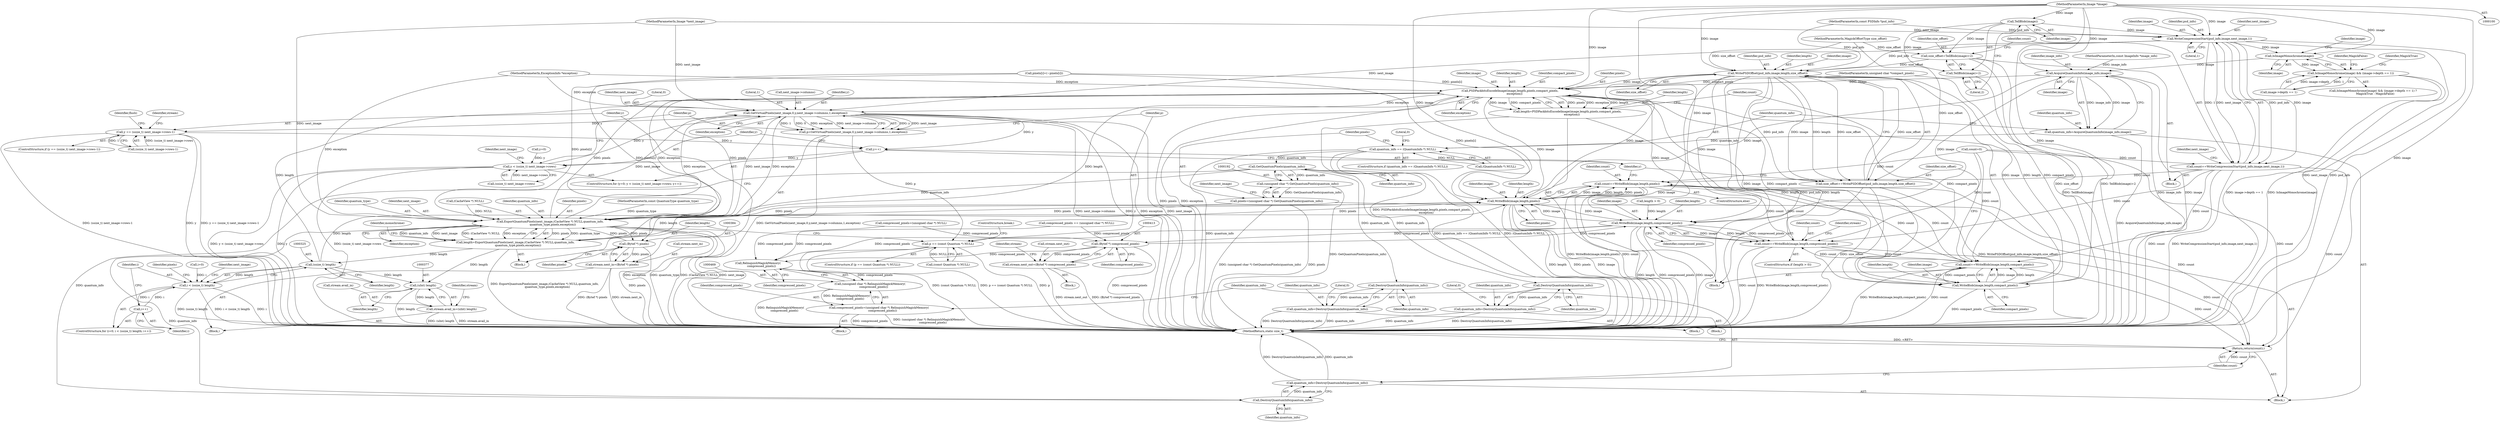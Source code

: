 digraph "1_ImageMagick_91cc3f36f2ccbd485a0456bab9aebe63b635da88@pointer" {
"1000103" [label="(MethodParameterIn,Image *image)"];
"1000142" [label="(Call,TellBlob(image))"];
"1000139" [label="(Call,size_offset=TellBlob(image)+2)"];
"1000359" [label="(Call,WritePSDOffset(psd_info,image,length,size_offset))"];
"1000345" [label="(Call,PSDPackbitsEncodeImage(image,length,pixels,compact_pixels,\n          exception))"];
"1000287" [label="(Call,GetVirtualPixels(next_image,0,y,next_image->columns,1,exception))"];
"1000282" [label="(Call,y++)"];
"1000275" [label="(Call,y < (ssize_t) next_image->rows)"];
"1000285" [label="(Call,p=GetVirtualPixels(next_image,0,y,next_image->columns,1,exception))"];
"1000297" [label="(Call,p == (const Quantum *) NULL)"];
"1000305" [label="(Call,ExportQuantumPixels(next_image,(CacheView *) NULL,quantum_info,\n      quantum_type,pixels,exception))"];
"1000303" [label="(Call,length=ExportQuantumPixels(next_image,(CacheView *) NULL,quantum_info,\n      quantum_type,pixels,exception))"];
"1000324" [label="(Call,(ssize_t) length)"];
"1000322" [label="(Call,i < (ssize_t) length)"];
"1000327" [label="(Call,i++)"];
"1000376" [label="(Call,(uInt) length)"];
"1000372" [label="(Call,stream.avail_in=(uInt) length)"];
"1000450" [label="(Call,WriteBlob(image,length,pixels))"];
"1000438" [label="(Call,WriteBlob(image,length,compressed_pixels))"];
"1000412" [label="(Call,(Bytef *) compressed_pixels)"];
"1000408" [label="(Call,stream.next_out=(Bytef *) compressed_pixels)"];
"1000470" [label="(Call,RelinquishMagickMemory(\n        compressed_pixels))"];
"1000468" [label="(Call,(unsigned char *) RelinquishMagickMemory(\n        compressed_pixels))"];
"1000466" [label="(Call,compressed_pixels=(unsigned char *) RelinquishMagickMemory(\n        compressed_pixels))"];
"1000436" [label="(Call,count+=WriteBlob(image,length,compressed_pixels))"];
"1000351" [label="(Call,count+=WriteBlob(image,length,compact_pixels))"];
"1000448" [label="(Call,count+=WriteBlob(image,length,pixels))"];
"1000476" [label="(Return,return(count);)"];
"1000383" [label="(Call,(Bytef *) pixels)"];
"1000379" [label="(Call,stream.next_in=(Bytef *) pixels)"];
"1000474" [label="(Call,DestroyQuantumInfo(quantum_info))"];
"1000472" [label="(Call,quantum_info=DestroyQuantumInfo(quantum_info))"];
"1000387" [label="(Call,y == (ssize_t) next_image->rows-1)"];
"1000343" [label="(Call,length=PSDPackbitsEncodeImage(image,length,pixels,compact_pixels,\n          exception))"];
"1000353" [label="(Call,WriteBlob(image,length,compact_pixels))"];
"1000357" [label="(Call,size_offset+=WritePSDOffset(psd_info,image,length,size_offset))"];
"1000141" [label="(Call,TellBlob(image)+2)"];
"1000147" [label="(Call,WriteCompressionStart(psd_info,image,next_image,1))"];
"1000145" [label="(Call,count+=WriteCompressionStart(psd_info,image,next_image,1))"];
"1000167" [label="(Call,IsImageMonochrome(image))"];
"1000166" [label="(Call,IsImageMonochrome(image) && (image->depth == 1))"];
"1000178" [label="(Call,AcquireQuantumInfo(image_info,image))"];
"1000176" [label="(Call,quantum_info=AcquireQuantumInfo(image_info,image))"];
"1000182" [label="(Call,quantum_info == (QuantumInfo *) NULL)"];
"1000193" [label="(Call,GetQuantumPixels(quantum_info))"];
"1000191" [label="(Call,(unsigned char *) GetQuantumPixels(quantum_info))"];
"1000189" [label="(Call,pixels=(unsigned char *) GetQuantumPixels(quantum_info))"];
"1000220" [label="(Call,DestroyQuantumInfo(quantum_info))"];
"1000218" [label="(Call,quantum_info=DestroyQuantumInfo(quantum_info))"];
"1000267" [label="(Call,DestroyQuantumInfo(quantum_info))"];
"1000265" [label="(Call,quantum_info=DestroyQuantumInfo(quantum_info))"];
"1000379" [label="(Call,stream.next_in=(Bytef *) pixels)"];
"1000360" [label="(Identifier,psd_info)"];
"1000438" [label="(Call,WriteBlob(image,length,compressed_pixels))"];
"1000146" [label="(Identifier,count)"];
"1000339" [label="(Identifier,next_image)"];
"1000460" [label="(Block,)"];
"1000311" [label="(Identifier,quantum_type)"];
"1000145" [label="(Call,count+=WriteCompressionStart(psd_info,image,next_image,1))"];
"1000386" [label="(ControlStructure,if (y == (ssize_t) next_image->rows-1))"];
"1000376" [label="(Call,(uInt) length)"];
"1000193" [label="(Call,GetQuantumPixels(quantum_info))"];
"1000183" [label="(Identifier,quantum_info)"];
"1000436" [label="(Call,count+=WriteBlob(image,length,compressed_pixels))"];
"1000285" [label="(Call,p=GetVirtualPixels(next_image,0,y,next_image->columns,1,exception))"];
"1000287" [label="(Call,GetVirtualPixels(next_image,0,y,next_image->columns,1,exception))"];
"1000265" [label="(Call,quantum_info=DestroyQuantumInfo(quantum_info))"];
"1000419" [label="(Identifier,stream)"];
"1000150" [label="(Identifier,next_image)"];
"1000295" [label="(Identifier,exception)"];
"1000271" [label="(ControlStructure,for (y=0; y < (ssize_t) next_image->rows; y++))"];
"1000318" [label="(ControlStructure,for (i=0; i < (ssize_t) length; i++))"];
"1000346" [label="(Identifier,image)"];
"1000166" [label="(Call,IsImageMonochrome(image) && (image->depth == 1))"];
"1000331" [label="(Identifier,pixels)"];
"1000181" [label="(ControlStructure,if (quantum_info == (QuantumInfo *) NULL))"];
"1000294" [label="(Literal,1)"];
"1000190" [label="(Identifier,pixels)"];
"1000194" [label="(Identifier,quantum_info)"];
"1000403" [label="(Identifier,stream)"];
"1000343" [label="(Call,length=PSDPackbitsEncodeImage(image,length,pixels,compact_pixels,\n          exception))"];
"1000373" [label="(Call,stream.avail_in)"];
"1000276" [label="(Identifier,y)"];
"1000362" [label="(Identifier,length)"];
"1000188" [label="(Literal,0)"];
"1000351" [label="(Call,count+=WriteBlob(image,length,compact_pixels))"];
"1000447" [label="(ControlStructure,else)"];
"1000102" [label="(MethodParameterIn,const ImageInfo *image_info)"];
"1000453" [label="(Identifier,pixels)"];
"1000179" [label="(Identifier,image_info)"];
"1000139" [label="(Call,size_offset=TellBlob(image)+2)"];
"1000439" [label="(Identifier,image)"];
"1000347" [label="(Identifier,length)"];
"1000219" [label="(Identifier,quantum_info)"];
"1000283" [label="(Identifier,y)"];
"1000286" [label="(Identifier,p)"];
"1000470" [label="(Call,RelinquishMagickMemory(\n        compressed_pixels))"];
"1000277" [label="(Call,(ssize_t) next_image->rows)"];
"1000472" [label="(Call,quantum_info=DestroyQuantumInfo(quantum_info))"];
"1000326" [label="(Identifier,length)"];
"1000322" [label="(Call,i < (ssize_t) length)"];
"1000212" [label="(Call,compressed_pixels == (unsigned char *) NULL)"];
"1000189" [label="(Call,pixels=(unsigned char *) GetQuantumPixels(quantum_info))"];
"1000352" [label="(Identifier,count)"];
"1000383" [label="(Call,(Bytef *) pixels)"];
"1000284" [label="(Block,)"];
"1000296" [label="(ControlStructure,if (p == (const Quantum *) NULL))"];
"1000175" [label="(Identifier,MagickFalse)"];
"1000355" [label="(Identifier,length)"];
"1000168" [label="(Identifier,image)"];
"1000305" [label="(Call,ExportQuantumPixels(next_image,(CacheView *) NULL,quantum_info,\n      quantum_type,pixels,exception))"];
"1000147" [label="(Call,WriteCompressionStart(psd_info,image,next_image,1))"];
"1000451" [label="(Identifier,image)"];
"1000412" [label="(Call,(Bytef *) compressed_pixels)"];
"1000476" [label="(Return,return(count);)"];
"1000457" [label="(Identifier,next_image)"];
"1000297" [label="(Call,p == (const Quantum *) NULL)"];
"1000388" [label="(Identifier,y)"];
"1000312" [label="(Identifier,pixels)"];
"1000359" [label="(Call,WritePSDOffset(psd_info,image,length,size_offset))"];
"1000138" [label="(Block,)"];
"1000477" [label="(Identifier,count)"];
"1000109" [label="(MethodParameterIn,ExceptionInfo *exception)"];
"1000223" [label="(Literal,0)"];
"1000387" [label="(Call,y == (ssize_t) next_image->rows-1)"];
"1000363" [label="(Identifier,size_offset)"];
"1000450" [label="(Call,WriteBlob(image,length,pixels))"];
"1000349" [label="(Identifier,compact_pixels)"];
"1000103" [label="(MethodParameterIn,Image *image)"];
"1000291" [label="(Call,next_image->columns)"];
"1000110" [label="(Block,)"];
"1000107" [label="(MethodParameterIn,MagickOffsetType size_offset)"];
"1000371" [label="(Block,)"];
"1000316" [label="(Identifier,monochrome)"];
"1000182" [label="(Call,quantum_info == (QuantumInfo *) NULL)"];
"1000290" [label="(Identifier,y)"];
"1000270" [label="(Literal,0)"];
"1000105" [label="(MethodParameterIn,const QuantumType quantum_type)"];
"1000123" [label="(Call,compressed_pixels=(unsigned char *) NULL)"];
"1000131" [label="(Call,count=0)"];
"1000414" [label="(Identifier,compressed_pixels)"];
"1000302" [label="(ControlStructure,break;)"];
"1000327" [label="(Call,i++)"];
"1000344" [label="(Identifier,length)"];
"1000140" [label="(Identifier,size_offset)"];
"1000165" [label="(Call,IsImageMonochrome(image) && (image->depth == 1) ?\n     MagickTrue : MagickFalse)"];
"1000372" [label="(Call,stream.avail_in=(uInt) length)"];
"1000350" [label="(Identifier,exception)"];
"1000354" [label="(Identifier,image)"];
"1000400" [label="(Block,)"];
"1000303" [label="(Call,length=ExportQuantumPixels(next_image,(CacheView *) NULL,quantum_info,\n      quantum_type,pixels,exception))"];
"1000221" [label="(Identifier,quantum_info)"];
"1000342" [label="(Block,)"];
"1000282" [label="(Call,y++)"];
"1000319" [label="(Call,i=0)"];
"1000356" [label="(Identifier,compact_pixels)"];
"1000155" [label="(Identifier,next_image)"];
"1000408" [label="(Call,stream.next_out=(Bytef *) compressed_pixels)"];
"1000144" [label="(Literal,2)"];
"1000218" [label="(Call,quantum_info=DestroyQuantumInfo(quantum_info))"];
"1000143" [label="(Identifier,image)"];
"1000177" [label="(Identifier,quantum_info)"];
"1000381" [label="(Identifier,stream)"];
"1000167" [label="(Call,IsImageMonochrome(image))"];
"1000357" [label="(Call,size_offset+=WritePSDOffset(psd_info,image,length,size_offset))"];
"1000184" [label="(Call,(QuantumInfo *) NULL)"];
"1000473" [label="(Identifier,quantum_info)"];
"1000174" [label="(Identifier,MagickTrue)"];
"1000474" [label="(Call,DestroyQuantumInfo(quantum_info))"];
"1000324" [label="(Call,(ssize_t) length)"];
"1000452" [label="(Identifier,length)"];
"1000432" [label="(ControlStructure,if (length > 0))"];
"1000106" [label="(MethodParameterIn,unsigned char *compact_pixels)"];
"1000437" [label="(Identifier,count)"];
"1000358" [label="(Identifier,size_offset)"];
"1000267" [label="(Call,DestroyQuantumInfo(quantum_info))"];
"1000466" [label="(Call,compressed_pixels=(unsigned char *) RelinquishMagickMemory(\n        compressed_pixels))"];
"1000298" [label="(Identifier,p)"];
"1000397" [label="(Identifier,flush)"];
"1000171" [label="(Identifier,image)"];
"1000191" [label="(Call,(unsigned char *) GetQuantumPixels(quantum_info))"];
"1000101" [label="(MethodParameterIn,const PSDInfo *psd_info)"];
"1000323" [label="(Identifier,i)"];
"1000149" [label="(Identifier,image)"];
"1000151" [label="(Literal,1)"];
"1000272" [label="(Call,y=0)"];
"1000264" [label="(Block,)"];
"1000141" [label="(Call,TellBlob(image)+2)"];
"1000361" [label="(Identifier,image)"];
"1000313" [label="(Identifier,exception)"];
"1000266" [label="(Identifier,quantum_info)"];
"1000389" [label="(Call,(ssize_t) next_image->rows-1)"];
"1000268" [label="(Identifier,quantum_info)"];
"1000142" [label="(Call,TellBlob(image))"];
"1000348" [label="(Identifier,pixels)"];
"1000329" [label="(Call,pixels[i]=(~pixels[i]))"];
"1000353" [label="(Call,WriteBlob(image,length,compact_pixels))"];
"1000444" [label="(Identifier,stream)"];
"1000304" [label="(Identifier,length)"];
"1000380" [label="(Call,stream.next_in)"];
"1000467" [label="(Identifier,compressed_pixels)"];
"1000306" [label="(Identifier,next_image)"];
"1000176" [label="(Call,quantum_info=AcquireQuantumInfo(image_info,image))"];
"1000288" [label="(Identifier,next_image)"];
"1000275" [label="(Call,y < (ssize_t) next_image->rows)"];
"1000385" [label="(Identifier,pixels)"];
"1000299" [label="(Call,(const Quantum *) NULL)"];
"1000180" [label="(Identifier,image)"];
"1000148" [label="(Identifier,psd_info)"];
"1000198" [label="(Identifier,next_image)"];
"1000378" [label="(Identifier,length)"];
"1000478" [label="(MethodReturn,static size_t)"];
"1000289" [label="(Literal,0)"];
"1000178" [label="(Call,AcquireQuantumInfo(image_info,image))"];
"1000449" [label="(Identifier,count)"];
"1000220" [label="(Call,DestroyQuantumInfo(quantum_info))"];
"1000433" [label="(Call,length > 0)"];
"1000441" [label="(Identifier,compressed_pixels)"];
"1000307" [label="(Call,(CacheView *) NULL)"];
"1000328" [label="(Identifier,i)"];
"1000468" [label="(Call,(unsigned char *) RelinquishMagickMemory(\n        compressed_pixels))"];
"1000169" [label="(Call,image->depth == 1)"];
"1000217" [label="(Block,)"];
"1000471" [label="(Identifier,compressed_pixels)"];
"1000475" [label="(Identifier,quantum_info)"];
"1000310" [label="(Identifier,quantum_info)"];
"1000104" [label="(MethodParameterIn,Image *next_image)"];
"1000409" [label="(Call,stream.next_out)"];
"1000345" [label="(Call,PSDPackbitsEncodeImage(image,length,pixels,compact_pixels,\n          exception))"];
"1000448" [label="(Call,count+=WriteBlob(image,length,pixels))"];
"1000440" [label="(Identifier,length)"];
"1000103" -> "1000100"  [label="AST: "];
"1000103" -> "1000478"  [label="DDG: image"];
"1000103" -> "1000142"  [label="DDG: image"];
"1000103" -> "1000147"  [label="DDG: image"];
"1000103" -> "1000167"  [label="DDG: image"];
"1000103" -> "1000178"  [label="DDG: image"];
"1000103" -> "1000345"  [label="DDG: image"];
"1000103" -> "1000353"  [label="DDG: image"];
"1000103" -> "1000359"  [label="DDG: image"];
"1000103" -> "1000438"  [label="DDG: image"];
"1000103" -> "1000450"  [label="DDG: image"];
"1000142" -> "1000141"  [label="AST: "];
"1000142" -> "1000143"  [label="CFG: "];
"1000143" -> "1000142"  [label="AST: "];
"1000144" -> "1000142"  [label="CFG: "];
"1000142" -> "1000139"  [label="DDG: image"];
"1000142" -> "1000141"  [label="DDG: image"];
"1000142" -> "1000147"  [label="DDG: image"];
"1000139" -> "1000138"  [label="AST: "];
"1000139" -> "1000141"  [label="CFG: "];
"1000140" -> "1000139"  [label="AST: "];
"1000141" -> "1000139"  [label="AST: "];
"1000146" -> "1000139"  [label="CFG: "];
"1000139" -> "1000478"  [label="DDG: TellBlob(image)+2"];
"1000139" -> "1000478"  [label="DDG: size_offset"];
"1000107" -> "1000139"  [label="DDG: size_offset"];
"1000139" -> "1000359"  [label="DDG: size_offset"];
"1000359" -> "1000357"  [label="AST: "];
"1000359" -> "1000363"  [label="CFG: "];
"1000360" -> "1000359"  [label="AST: "];
"1000361" -> "1000359"  [label="AST: "];
"1000362" -> "1000359"  [label="AST: "];
"1000363" -> "1000359"  [label="AST: "];
"1000357" -> "1000359"  [label="CFG: "];
"1000359" -> "1000478"  [label="DDG: image"];
"1000359" -> "1000478"  [label="DDG: psd_info"];
"1000359" -> "1000478"  [label="DDG: length"];
"1000359" -> "1000345"  [label="DDG: image"];
"1000359" -> "1000357"  [label="DDG: psd_info"];
"1000359" -> "1000357"  [label="DDG: image"];
"1000359" -> "1000357"  [label="DDG: length"];
"1000359" -> "1000357"  [label="DDG: size_offset"];
"1000147" -> "1000359"  [label="DDG: psd_info"];
"1000101" -> "1000359"  [label="DDG: psd_info"];
"1000353" -> "1000359"  [label="DDG: image"];
"1000353" -> "1000359"  [label="DDG: length"];
"1000357" -> "1000359"  [label="DDG: size_offset"];
"1000107" -> "1000359"  [label="DDG: size_offset"];
"1000359" -> "1000438"  [label="DDG: image"];
"1000359" -> "1000450"  [label="DDG: image"];
"1000345" -> "1000343"  [label="AST: "];
"1000345" -> "1000350"  [label="CFG: "];
"1000346" -> "1000345"  [label="AST: "];
"1000347" -> "1000345"  [label="AST: "];
"1000348" -> "1000345"  [label="AST: "];
"1000349" -> "1000345"  [label="AST: "];
"1000350" -> "1000345"  [label="AST: "];
"1000343" -> "1000345"  [label="CFG: "];
"1000345" -> "1000478"  [label="DDG: pixels"];
"1000345" -> "1000478"  [label="DDG: exception"];
"1000345" -> "1000287"  [label="DDG: exception"];
"1000345" -> "1000305"  [label="DDG: pixels"];
"1000345" -> "1000343"  [label="DDG: pixels"];
"1000345" -> "1000343"  [label="DDG: exception"];
"1000345" -> "1000343"  [label="DDG: length"];
"1000345" -> "1000343"  [label="DDG: image"];
"1000345" -> "1000343"  [label="DDG: compact_pixels"];
"1000178" -> "1000345"  [label="DDG: image"];
"1000450" -> "1000345"  [label="DDG: image"];
"1000438" -> "1000345"  [label="DDG: image"];
"1000324" -> "1000345"  [label="DDG: length"];
"1000303" -> "1000345"  [label="DDG: length"];
"1000305" -> "1000345"  [label="DDG: pixels"];
"1000305" -> "1000345"  [label="DDG: exception"];
"1000329" -> "1000345"  [label="DDG: pixels[i]"];
"1000353" -> "1000345"  [label="DDG: compact_pixels"];
"1000106" -> "1000345"  [label="DDG: compact_pixels"];
"1000109" -> "1000345"  [label="DDG: exception"];
"1000345" -> "1000353"  [label="DDG: image"];
"1000345" -> "1000353"  [label="DDG: compact_pixels"];
"1000287" -> "1000285"  [label="AST: "];
"1000287" -> "1000295"  [label="CFG: "];
"1000288" -> "1000287"  [label="AST: "];
"1000289" -> "1000287"  [label="AST: "];
"1000290" -> "1000287"  [label="AST: "];
"1000291" -> "1000287"  [label="AST: "];
"1000294" -> "1000287"  [label="AST: "];
"1000295" -> "1000287"  [label="AST: "];
"1000285" -> "1000287"  [label="CFG: "];
"1000287" -> "1000478"  [label="DDG: next_image->columns"];
"1000287" -> "1000478"  [label="DDG: y"];
"1000287" -> "1000478"  [label="DDG: exception"];
"1000287" -> "1000478"  [label="DDG: next_image"];
"1000287" -> "1000282"  [label="DDG: y"];
"1000287" -> "1000285"  [label="DDG: y"];
"1000287" -> "1000285"  [label="DDG: next_image"];
"1000287" -> "1000285"  [label="DDG: 1"];
"1000287" -> "1000285"  [label="DDG: 0"];
"1000287" -> "1000285"  [label="DDG: exception"];
"1000287" -> "1000285"  [label="DDG: next_image->columns"];
"1000305" -> "1000287"  [label="DDG: next_image"];
"1000305" -> "1000287"  [label="DDG: exception"];
"1000147" -> "1000287"  [label="DDG: next_image"];
"1000104" -> "1000287"  [label="DDG: next_image"];
"1000275" -> "1000287"  [label="DDG: y"];
"1000109" -> "1000287"  [label="DDG: exception"];
"1000287" -> "1000305"  [label="DDG: next_image"];
"1000287" -> "1000305"  [label="DDG: exception"];
"1000287" -> "1000387"  [label="DDG: y"];
"1000282" -> "1000271"  [label="AST: "];
"1000282" -> "1000283"  [label="CFG: "];
"1000283" -> "1000282"  [label="AST: "];
"1000276" -> "1000282"  [label="CFG: "];
"1000282" -> "1000275"  [label="DDG: y"];
"1000387" -> "1000282"  [label="DDG: y"];
"1000275" -> "1000271"  [label="AST: "];
"1000275" -> "1000277"  [label="CFG: "];
"1000276" -> "1000275"  [label="AST: "];
"1000277" -> "1000275"  [label="AST: "];
"1000286" -> "1000275"  [label="CFG: "];
"1000457" -> "1000275"  [label="CFG: "];
"1000275" -> "1000478"  [label="DDG: y < (ssize_t) next_image->rows"];
"1000275" -> "1000478"  [label="DDG: y"];
"1000275" -> "1000478"  [label="DDG: (ssize_t) next_image->rows"];
"1000272" -> "1000275"  [label="DDG: y"];
"1000277" -> "1000275"  [label="DDG: next_image->rows"];
"1000285" -> "1000284"  [label="AST: "];
"1000286" -> "1000285"  [label="AST: "];
"1000298" -> "1000285"  [label="CFG: "];
"1000285" -> "1000478"  [label="DDG: GetVirtualPixels(next_image,0,y,next_image->columns,1,exception)"];
"1000285" -> "1000297"  [label="DDG: p"];
"1000297" -> "1000296"  [label="AST: "];
"1000297" -> "1000299"  [label="CFG: "];
"1000298" -> "1000297"  [label="AST: "];
"1000299" -> "1000297"  [label="AST: "];
"1000302" -> "1000297"  [label="CFG: "];
"1000304" -> "1000297"  [label="CFG: "];
"1000297" -> "1000478"  [label="DDG: p"];
"1000297" -> "1000478"  [label="DDG: (const Quantum *) NULL"];
"1000297" -> "1000478"  [label="DDG: p == (const Quantum *) NULL"];
"1000299" -> "1000297"  [label="DDG: NULL"];
"1000305" -> "1000303"  [label="AST: "];
"1000305" -> "1000313"  [label="CFG: "];
"1000306" -> "1000305"  [label="AST: "];
"1000307" -> "1000305"  [label="AST: "];
"1000310" -> "1000305"  [label="AST: "];
"1000311" -> "1000305"  [label="AST: "];
"1000312" -> "1000305"  [label="AST: "];
"1000313" -> "1000305"  [label="AST: "];
"1000303" -> "1000305"  [label="CFG: "];
"1000305" -> "1000478"  [label="DDG: exception"];
"1000305" -> "1000478"  [label="DDG: quantum_type"];
"1000305" -> "1000478"  [label="DDG: (CacheView *) NULL"];
"1000305" -> "1000478"  [label="DDG: next_image"];
"1000305" -> "1000303"  [label="DDG: pixels"];
"1000305" -> "1000303"  [label="DDG: quantum_type"];
"1000305" -> "1000303"  [label="DDG: quantum_info"];
"1000305" -> "1000303"  [label="DDG: next_image"];
"1000305" -> "1000303"  [label="DDG: (CacheView *) NULL"];
"1000305" -> "1000303"  [label="DDG: exception"];
"1000104" -> "1000305"  [label="DDG: next_image"];
"1000307" -> "1000305"  [label="DDG: NULL"];
"1000193" -> "1000305"  [label="DDG: quantum_info"];
"1000105" -> "1000305"  [label="DDG: quantum_type"];
"1000189" -> "1000305"  [label="DDG: pixels"];
"1000329" -> "1000305"  [label="DDG: pixels[i]"];
"1000450" -> "1000305"  [label="DDG: pixels"];
"1000383" -> "1000305"  [label="DDG: pixels"];
"1000109" -> "1000305"  [label="DDG: exception"];
"1000305" -> "1000383"  [label="DDG: pixels"];
"1000305" -> "1000450"  [label="DDG: pixels"];
"1000305" -> "1000474"  [label="DDG: quantum_info"];
"1000303" -> "1000284"  [label="AST: "];
"1000304" -> "1000303"  [label="AST: "];
"1000316" -> "1000303"  [label="CFG: "];
"1000303" -> "1000478"  [label="DDG: ExportQuantumPixels(next_image,(CacheView *) NULL,quantum_info,\n      quantum_type,pixels,exception)"];
"1000303" -> "1000324"  [label="DDG: length"];
"1000303" -> "1000376"  [label="DDG: length"];
"1000303" -> "1000450"  [label="DDG: length"];
"1000324" -> "1000322"  [label="AST: "];
"1000324" -> "1000326"  [label="CFG: "];
"1000325" -> "1000324"  [label="AST: "];
"1000326" -> "1000324"  [label="AST: "];
"1000322" -> "1000324"  [label="CFG: "];
"1000324" -> "1000322"  [label="DDG: length"];
"1000324" -> "1000376"  [label="DDG: length"];
"1000324" -> "1000450"  [label="DDG: length"];
"1000322" -> "1000318"  [label="AST: "];
"1000323" -> "1000322"  [label="AST: "];
"1000331" -> "1000322"  [label="CFG: "];
"1000339" -> "1000322"  [label="CFG: "];
"1000322" -> "1000478"  [label="DDG: (ssize_t) length"];
"1000322" -> "1000478"  [label="DDG: i < (ssize_t) length"];
"1000322" -> "1000478"  [label="DDG: i"];
"1000327" -> "1000322"  [label="DDG: i"];
"1000319" -> "1000322"  [label="DDG: i"];
"1000322" -> "1000327"  [label="DDG: i"];
"1000327" -> "1000318"  [label="AST: "];
"1000327" -> "1000328"  [label="CFG: "];
"1000328" -> "1000327"  [label="AST: "];
"1000323" -> "1000327"  [label="CFG: "];
"1000376" -> "1000372"  [label="AST: "];
"1000376" -> "1000378"  [label="CFG: "];
"1000377" -> "1000376"  [label="AST: "];
"1000378" -> "1000376"  [label="AST: "];
"1000372" -> "1000376"  [label="CFG: "];
"1000376" -> "1000478"  [label="DDG: length"];
"1000376" -> "1000372"  [label="DDG: length"];
"1000372" -> "1000371"  [label="AST: "];
"1000373" -> "1000372"  [label="AST: "];
"1000381" -> "1000372"  [label="CFG: "];
"1000372" -> "1000478"  [label="DDG: (uInt) length"];
"1000372" -> "1000478"  [label="DDG: stream.avail_in"];
"1000450" -> "1000448"  [label="AST: "];
"1000450" -> "1000453"  [label="CFG: "];
"1000451" -> "1000450"  [label="AST: "];
"1000452" -> "1000450"  [label="AST: "];
"1000453" -> "1000450"  [label="AST: "];
"1000448" -> "1000450"  [label="CFG: "];
"1000450" -> "1000478"  [label="DDG: length"];
"1000450" -> "1000478"  [label="DDG: pixels"];
"1000450" -> "1000478"  [label="DDG: image"];
"1000450" -> "1000438"  [label="DDG: image"];
"1000450" -> "1000448"  [label="DDG: image"];
"1000450" -> "1000448"  [label="DDG: length"];
"1000450" -> "1000448"  [label="DDG: pixels"];
"1000178" -> "1000450"  [label="DDG: image"];
"1000438" -> "1000450"  [label="DDG: image"];
"1000329" -> "1000450"  [label="DDG: pixels[i]"];
"1000438" -> "1000436"  [label="AST: "];
"1000438" -> "1000441"  [label="CFG: "];
"1000439" -> "1000438"  [label="AST: "];
"1000440" -> "1000438"  [label="AST: "];
"1000441" -> "1000438"  [label="AST: "];
"1000436" -> "1000438"  [label="CFG: "];
"1000438" -> "1000478"  [label="DDG: length"];
"1000438" -> "1000478"  [label="DDG: compressed_pixels"];
"1000438" -> "1000478"  [label="DDG: image"];
"1000438" -> "1000412"  [label="DDG: compressed_pixels"];
"1000438" -> "1000436"  [label="DDG: image"];
"1000438" -> "1000436"  [label="DDG: length"];
"1000438" -> "1000436"  [label="DDG: compressed_pixels"];
"1000178" -> "1000438"  [label="DDG: image"];
"1000433" -> "1000438"  [label="DDG: length"];
"1000412" -> "1000438"  [label="DDG: compressed_pixels"];
"1000438" -> "1000470"  [label="DDG: compressed_pixels"];
"1000412" -> "1000408"  [label="AST: "];
"1000412" -> "1000414"  [label="CFG: "];
"1000413" -> "1000412"  [label="AST: "];
"1000414" -> "1000412"  [label="AST: "];
"1000408" -> "1000412"  [label="CFG: "];
"1000412" -> "1000478"  [label="DDG: compressed_pixels"];
"1000412" -> "1000408"  [label="DDG: compressed_pixels"];
"1000212" -> "1000412"  [label="DDG: compressed_pixels"];
"1000123" -> "1000412"  [label="DDG: compressed_pixels"];
"1000412" -> "1000470"  [label="DDG: compressed_pixels"];
"1000408" -> "1000400"  [label="AST: "];
"1000409" -> "1000408"  [label="AST: "];
"1000419" -> "1000408"  [label="CFG: "];
"1000408" -> "1000478"  [label="DDG: stream.next_out"];
"1000408" -> "1000478"  [label="DDG: (Bytef *) compressed_pixels"];
"1000470" -> "1000468"  [label="AST: "];
"1000470" -> "1000471"  [label="CFG: "];
"1000471" -> "1000470"  [label="AST: "];
"1000468" -> "1000470"  [label="CFG: "];
"1000470" -> "1000468"  [label="DDG: compressed_pixels"];
"1000212" -> "1000470"  [label="DDG: compressed_pixels"];
"1000123" -> "1000470"  [label="DDG: compressed_pixels"];
"1000468" -> "1000466"  [label="AST: "];
"1000469" -> "1000468"  [label="AST: "];
"1000466" -> "1000468"  [label="CFG: "];
"1000468" -> "1000478"  [label="DDG: RelinquishMagickMemory(\n        compressed_pixels)"];
"1000468" -> "1000466"  [label="DDG: RelinquishMagickMemory(\n        compressed_pixels)"];
"1000466" -> "1000460"  [label="AST: "];
"1000467" -> "1000466"  [label="AST: "];
"1000473" -> "1000466"  [label="CFG: "];
"1000466" -> "1000478"  [label="DDG: (unsigned char *) RelinquishMagickMemory(\n        compressed_pixels)"];
"1000466" -> "1000478"  [label="DDG: compressed_pixels"];
"1000436" -> "1000432"  [label="AST: "];
"1000437" -> "1000436"  [label="AST: "];
"1000444" -> "1000436"  [label="CFG: "];
"1000436" -> "1000478"  [label="DDG: count"];
"1000436" -> "1000478"  [label="DDG: WriteBlob(image,length,compressed_pixels)"];
"1000436" -> "1000351"  [label="DDG: count"];
"1000131" -> "1000436"  [label="DDG: count"];
"1000448" -> "1000436"  [label="DDG: count"];
"1000351" -> "1000436"  [label="DDG: count"];
"1000145" -> "1000436"  [label="DDG: count"];
"1000436" -> "1000448"  [label="DDG: count"];
"1000436" -> "1000476"  [label="DDG: count"];
"1000351" -> "1000342"  [label="AST: "];
"1000351" -> "1000353"  [label="CFG: "];
"1000352" -> "1000351"  [label="AST: "];
"1000353" -> "1000351"  [label="AST: "];
"1000358" -> "1000351"  [label="CFG: "];
"1000351" -> "1000478"  [label="DDG: WriteBlob(image,length,compact_pixels)"];
"1000351" -> "1000478"  [label="DDG: count"];
"1000353" -> "1000351"  [label="DDG: image"];
"1000353" -> "1000351"  [label="DDG: length"];
"1000353" -> "1000351"  [label="DDG: compact_pixels"];
"1000131" -> "1000351"  [label="DDG: count"];
"1000448" -> "1000351"  [label="DDG: count"];
"1000145" -> "1000351"  [label="DDG: count"];
"1000351" -> "1000448"  [label="DDG: count"];
"1000351" -> "1000476"  [label="DDG: count"];
"1000448" -> "1000447"  [label="AST: "];
"1000449" -> "1000448"  [label="AST: "];
"1000283" -> "1000448"  [label="CFG: "];
"1000448" -> "1000478"  [label="DDG: WriteBlob(image,length,pixels)"];
"1000448" -> "1000478"  [label="DDG: count"];
"1000131" -> "1000448"  [label="DDG: count"];
"1000145" -> "1000448"  [label="DDG: count"];
"1000448" -> "1000476"  [label="DDG: count"];
"1000476" -> "1000110"  [label="AST: "];
"1000476" -> "1000477"  [label="CFG: "];
"1000477" -> "1000476"  [label="AST: "];
"1000478" -> "1000476"  [label="CFG: "];
"1000476" -> "1000478"  [label="DDG: <RET>"];
"1000477" -> "1000476"  [label="DDG: count"];
"1000131" -> "1000476"  [label="DDG: count"];
"1000145" -> "1000476"  [label="DDG: count"];
"1000383" -> "1000379"  [label="AST: "];
"1000383" -> "1000385"  [label="CFG: "];
"1000384" -> "1000383"  [label="AST: "];
"1000385" -> "1000383"  [label="AST: "];
"1000379" -> "1000383"  [label="CFG: "];
"1000383" -> "1000478"  [label="DDG: pixels"];
"1000383" -> "1000379"  [label="DDG: pixels"];
"1000329" -> "1000383"  [label="DDG: pixels[i]"];
"1000379" -> "1000371"  [label="AST: "];
"1000380" -> "1000379"  [label="AST: "];
"1000388" -> "1000379"  [label="CFG: "];
"1000379" -> "1000478"  [label="DDG: (Bytef *) pixels"];
"1000379" -> "1000478"  [label="DDG: stream.next_in"];
"1000474" -> "1000472"  [label="AST: "];
"1000474" -> "1000475"  [label="CFG: "];
"1000475" -> "1000474"  [label="AST: "];
"1000472" -> "1000474"  [label="CFG: "];
"1000474" -> "1000472"  [label="DDG: quantum_info"];
"1000193" -> "1000474"  [label="DDG: quantum_info"];
"1000472" -> "1000110"  [label="AST: "];
"1000473" -> "1000472"  [label="AST: "];
"1000477" -> "1000472"  [label="CFG: "];
"1000472" -> "1000478"  [label="DDG: DestroyQuantumInfo(quantum_info)"];
"1000472" -> "1000478"  [label="DDG: quantum_info"];
"1000387" -> "1000386"  [label="AST: "];
"1000387" -> "1000389"  [label="CFG: "];
"1000388" -> "1000387"  [label="AST: "];
"1000389" -> "1000387"  [label="AST: "];
"1000397" -> "1000387"  [label="CFG: "];
"1000403" -> "1000387"  [label="CFG: "];
"1000387" -> "1000478"  [label="DDG: (ssize_t) next_image->rows-1"];
"1000387" -> "1000478"  [label="DDG: y"];
"1000387" -> "1000478"  [label="DDG: y == (ssize_t) next_image->rows-1"];
"1000389" -> "1000387"  [label="DDG: (ssize_t) next_image->rows"];
"1000389" -> "1000387"  [label="DDG: 1"];
"1000343" -> "1000342"  [label="AST: "];
"1000344" -> "1000343"  [label="AST: "];
"1000352" -> "1000343"  [label="CFG: "];
"1000343" -> "1000478"  [label="DDG: PSDPackbitsEncodeImage(image,length,pixels,compact_pixels,\n          exception)"];
"1000343" -> "1000353"  [label="DDG: length"];
"1000353" -> "1000356"  [label="CFG: "];
"1000354" -> "1000353"  [label="AST: "];
"1000355" -> "1000353"  [label="AST: "];
"1000356" -> "1000353"  [label="AST: "];
"1000353" -> "1000478"  [label="DDG: compact_pixels"];
"1000106" -> "1000353"  [label="DDG: compact_pixels"];
"1000357" -> "1000342"  [label="AST: "];
"1000358" -> "1000357"  [label="AST: "];
"1000283" -> "1000357"  [label="CFG: "];
"1000357" -> "1000478"  [label="DDG: size_offset"];
"1000357" -> "1000478"  [label="DDG: WritePSDOffset(psd_info,image,length,size_offset)"];
"1000107" -> "1000357"  [label="DDG: size_offset"];
"1000141" -> "1000144"  [label="CFG: "];
"1000144" -> "1000141"  [label="AST: "];
"1000141" -> "1000478"  [label="DDG: TellBlob(image)"];
"1000147" -> "1000145"  [label="AST: "];
"1000147" -> "1000151"  [label="CFG: "];
"1000148" -> "1000147"  [label="AST: "];
"1000149" -> "1000147"  [label="AST: "];
"1000150" -> "1000147"  [label="AST: "];
"1000151" -> "1000147"  [label="AST: "];
"1000145" -> "1000147"  [label="CFG: "];
"1000147" -> "1000478"  [label="DDG: psd_info"];
"1000147" -> "1000478"  [label="DDG: next_image"];
"1000147" -> "1000145"  [label="DDG: psd_info"];
"1000147" -> "1000145"  [label="DDG: image"];
"1000147" -> "1000145"  [label="DDG: next_image"];
"1000147" -> "1000145"  [label="DDG: 1"];
"1000101" -> "1000147"  [label="DDG: psd_info"];
"1000104" -> "1000147"  [label="DDG: next_image"];
"1000147" -> "1000167"  [label="DDG: image"];
"1000145" -> "1000138"  [label="AST: "];
"1000146" -> "1000145"  [label="AST: "];
"1000155" -> "1000145"  [label="CFG: "];
"1000145" -> "1000478"  [label="DDG: count"];
"1000145" -> "1000478"  [label="DDG: WriteCompressionStart(psd_info,image,next_image,1)"];
"1000131" -> "1000145"  [label="DDG: count"];
"1000167" -> "1000166"  [label="AST: "];
"1000167" -> "1000168"  [label="CFG: "];
"1000168" -> "1000167"  [label="AST: "];
"1000171" -> "1000167"  [label="CFG: "];
"1000166" -> "1000167"  [label="CFG: "];
"1000167" -> "1000166"  [label="DDG: image"];
"1000167" -> "1000178"  [label="DDG: image"];
"1000166" -> "1000165"  [label="AST: "];
"1000166" -> "1000169"  [label="CFG: "];
"1000169" -> "1000166"  [label="AST: "];
"1000174" -> "1000166"  [label="CFG: "];
"1000175" -> "1000166"  [label="CFG: "];
"1000166" -> "1000478"  [label="DDG: image->depth == 1"];
"1000166" -> "1000478"  [label="DDG: IsImageMonochrome(image)"];
"1000169" -> "1000166"  [label="DDG: image->depth"];
"1000169" -> "1000166"  [label="DDG: 1"];
"1000178" -> "1000176"  [label="AST: "];
"1000178" -> "1000180"  [label="CFG: "];
"1000179" -> "1000178"  [label="AST: "];
"1000180" -> "1000178"  [label="AST: "];
"1000176" -> "1000178"  [label="CFG: "];
"1000178" -> "1000478"  [label="DDG: image_info"];
"1000178" -> "1000478"  [label="DDG: image"];
"1000178" -> "1000176"  [label="DDG: image_info"];
"1000178" -> "1000176"  [label="DDG: image"];
"1000102" -> "1000178"  [label="DDG: image_info"];
"1000176" -> "1000110"  [label="AST: "];
"1000177" -> "1000176"  [label="AST: "];
"1000183" -> "1000176"  [label="CFG: "];
"1000176" -> "1000478"  [label="DDG: AcquireQuantumInfo(image_info,image)"];
"1000176" -> "1000182"  [label="DDG: quantum_info"];
"1000182" -> "1000181"  [label="AST: "];
"1000182" -> "1000184"  [label="CFG: "];
"1000183" -> "1000182"  [label="AST: "];
"1000184" -> "1000182"  [label="AST: "];
"1000188" -> "1000182"  [label="CFG: "];
"1000190" -> "1000182"  [label="CFG: "];
"1000182" -> "1000478"  [label="DDG: quantum_info == (QuantumInfo *) NULL"];
"1000182" -> "1000478"  [label="DDG: (QuantumInfo *) NULL"];
"1000182" -> "1000478"  [label="DDG: quantum_info"];
"1000184" -> "1000182"  [label="DDG: NULL"];
"1000182" -> "1000193"  [label="DDG: quantum_info"];
"1000193" -> "1000191"  [label="AST: "];
"1000193" -> "1000194"  [label="CFG: "];
"1000194" -> "1000193"  [label="AST: "];
"1000191" -> "1000193"  [label="CFG: "];
"1000193" -> "1000191"  [label="DDG: quantum_info"];
"1000193" -> "1000220"  [label="DDG: quantum_info"];
"1000193" -> "1000267"  [label="DDG: quantum_info"];
"1000191" -> "1000189"  [label="AST: "];
"1000192" -> "1000191"  [label="AST: "];
"1000189" -> "1000191"  [label="CFG: "];
"1000191" -> "1000478"  [label="DDG: GetQuantumPixels(quantum_info)"];
"1000191" -> "1000189"  [label="DDG: GetQuantumPixels(quantum_info)"];
"1000189" -> "1000110"  [label="AST: "];
"1000190" -> "1000189"  [label="AST: "];
"1000198" -> "1000189"  [label="CFG: "];
"1000189" -> "1000478"  [label="DDG: pixels"];
"1000189" -> "1000478"  [label="DDG: (unsigned char *) GetQuantumPixels(quantum_info)"];
"1000220" -> "1000218"  [label="AST: "];
"1000220" -> "1000221"  [label="CFG: "];
"1000221" -> "1000220"  [label="AST: "];
"1000218" -> "1000220"  [label="CFG: "];
"1000220" -> "1000218"  [label="DDG: quantum_info"];
"1000218" -> "1000217"  [label="AST: "];
"1000219" -> "1000218"  [label="AST: "];
"1000223" -> "1000218"  [label="CFG: "];
"1000218" -> "1000478"  [label="DDG: quantum_info"];
"1000218" -> "1000478"  [label="DDG: DestroyQuantumInfo(quantum_info)"];
"1000267" -> "1000265"  [label="AST: "];
"1000267" -> "1000268"  [label="CFG: "];
"1000268" -> "1000267"  [label="AST: "];
"1000265" -> "1000267"  [label="CFG: "];
"1000267" -> "1000265"  [label="DDG: quantum_info"];
"1000265" -> "1000264"  [label="AST: "];
"1000266" -> "1000265"  [label="AST: "];
"1000270" -> "1000265"  [label="CFG: "];
"1000265" -> "1000478"  [label="DDG: DestroyQuantumInfo(quantum_info)"];
"1000265" -> "1000478"  [label="DDG: quantum_info"];
}
